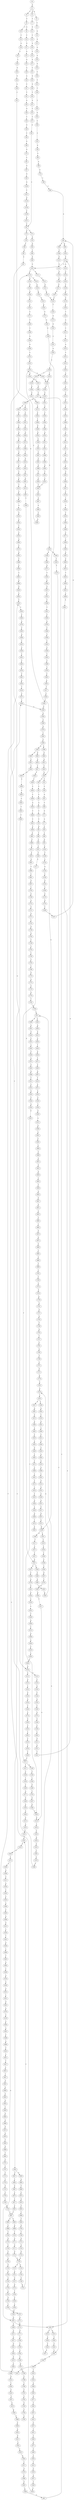 strict digraph  {
	S0 -> S1 [ label = G ];
	S1 -> S2 [ label = A ];
	S1 -> S3 [ label = C ];
	S1 -> S4 [ label = G ];
	S2 -> S5 [ label = T ];
	S3 -> S6 [ label = T ];
	S4 -> S7 [ label = T ];
	S5 -> S8 [ label = A ];
	S6 -> S9 [ label = A ];
	S6 -> S10 [ label = C ];
	S7 -> S11 [ label = G ];
	S8 -> S12 [ label = A ];
	S9 -> S13 [ label = C ];
	S10 -> S14 [ label = C ];
	S11 -> S15 [ label = C ];
	S12 -> S16 [ label = A ];
	S13 -> S17 [ label = G ];
	S14 -> S18 [ label = A ];
	S15 -> S19 [ label = A ];
	S16 -> S20 [ label = A ];
	S17 -> S21 [ label = A ];
	S18 -> S22 [ label = C ];
	S19 -> S23 [ label = C ];
	S20 -> S24 [ label = A ];
	S21 -> S25 [ label = G ];
	S22 -> S26 [ label = C ];
	S23 -> S27 [ label = G ];
	S24 -> S28 [ label = C ];
	S25 -> S29 [ label = A ];
	S26 -> S30 [ label = G ];
	S27 -> S31 [ label = C ];
	S28 -> S32 [ label = T ];
	S29 -> S33 [ label = A ];
	S30 -> S34 [ label = G ];
	S31 -> S35 [ label = G ];
	S32 -> S36 [ label = T ];
	S33 -> S37 [ label = C ];
	S34 -> S38 [ label = A ];
	S35 -> S39 [ label = G ];
	S36 -> S40 [ label = T ];
	S37 -> S41 [ label = T ];
	S38 -> S42 [ label = C ];
	S39 -> S43 [ label = T ];
	S40 -> S44 [ label = G ];
	S41 -> S45 [ label = G ];
	S42 -> S46 [ label = G ];
	S43 -> S47 [ label = G ];
	S44 -> S48 [ label = C ];
	S45 -> S49 [ label = G ];
	S46 -> S50 [ label = C ];
	S46 -> S51 [ label = T ];
	S47 -> S52 [ label = C ];
	S48 -> S53 [ label = C ];
	S49 -> S54 [ label = C ];
	S50 -> S55 [ label = C ];
	S51 -> S56 [ label = C ];
	S52 -> S57 [ label = C ];
	S53 -> S58 [ label = G ];
	S54 -> S59 [ label = G ];
	S55 -> S60 [ label = C ];
	S56 -> S61 [ label = G ];
	S57 -> S62 [ label = G ];
	S58 -> S63 [ label = T ];
	S59 -> S64 [ label = C ];
	S60 -> S65 [ label = A ];
	S61 -> S66 [ label = T ];
	S62 -> S67 [ label = C ];
	S63 -> S68 [ label = A ];
	S64 -> S69 [ label = A ];
	S65 -> S70 [ label = T ];
	S66 -> S71 [ label = G ];
	S67 -> S72 [ label = C ];
	S67 -> S73 [ label = A ];
	S68 -> S74 [ label = G ];
	S69 -> S75 [ label = G ];
	S70 -> S76 [ label = C ];
	S71 -> S77 [ label = A ];
	S72 -> S78 [ label = G ];
	S73 -> S79 [ label = A ];
	S74 -> S80 [ label = C ];
	S75 -> S81 [ label = C ];
	S76 -> S82 [ label = G ];
	S77 -> S83 [ label = C ];
	S78 -> S84 [ label = G ];
	S79 -> S85 [ label = C ];
	S80 -> S86 [ label = C ];
	S81 -> S87 [ label = G ];
	S82 -> S88 [ label = T ];
	S83 -> S89 [ label = C ];
	S84 -> S90 [ label = T ];
	S85 -> S91 [ label = C ];
	S86 -> S92 [ label = G ];
	S87 -> S93 [ label = G ];
	S88 -> S94 [ label = C ];
	S89 -> S95 [ label = G ];
	S90 -> S96 [ label = G ];
	S91 -> S97 [ label = A ];
	S92 -> S98 [ label = G ];
	S92 -> S99 [ label = C ];
	S93 -> S100 [ label = G ];
	S94 -> S101 [ label = C ];
	S95 -> S102 [ label = G ];
	S96 -> S103 [ label = G ];
	S97 -> S104 [ label = G ];
	S98 -> S105 [ label = T ];
	S99 -> S106 [ label = T ];
	S100 -> S107 [ label = T ];
	S101 -> S108 [ label = T ];
	S102 -> S109 [ label = T ];
	S103 -> S110 [ label = T ];
	S103 -> S111 [ label = A ];
	S104 -> S112 [ label = A ];
	S104 -> S113 [ label = T ];
	S105 -> S114 [ label = G ];
	S106 -> S115 [ label = G ];
	S107 -> S116 [ label = G ];
	S108 -> S117 [ label = C ];
	S109 -> S118 [ label = C ];
	S110 -> S119 [ label = G ];
	S110 -> S120 [ label = T ];
	S111 -> S121 [ label = A ];
	S112 -> S122 [ label = A ];
	S113 -> S123 [ label = C ];
	S114 -> S124 [ label = A ];
	S114 -> S103 [ label = G ];
	S115 -> S125 [ label = G ];
	S116 -> S126 [ label = C ];
	S117 -> S127 [ label = T ];
	S118 -> S128 [ label = G ];
	S119 -> S129 [ label = G ];
	S120 -> S130 [ label = A ];
	S121 -> S131 [ label = G ];
	S122 -> S132 [ label = C ];
	S123 -> S133 [ label = G ];
	S124 -> S134 [ label = C ];
	S125 -> S135 [ label = A ];
	S126 -> S136 [ label = C ];
	S127 -> S137 [ label = T ];
	S127 -> S138 [ label = G ];
	S128 -> S139 [ label = C ];
	S129 -> S140 [ label = A ];
	S130 -> S141 [ label = G ];
	S131 -> S142 [ label = A ];
	S132 -> S143 [ label = A ];
	S133 -> S144 [ label = C ];
	S134 -> S145 [ label = G ];
	S135 -> S146 [ label = A ];
	S136 -> S147 [ label = G ];
	S137 -> S148 [ label = C ];
	S138 -> S149 [ label = T ];
	S139 -> S150 [ label = G ];
	S140 -> S151 [ label = A ];
	S141 -> S152 [ label = A ];
	S142 -> S153 [ label = A ];
	S143 -> S154 [ label = G ];
	S144 -> S155 [ label = G ];
	S145 -> S156 [ label = T ];
	S146 -> S157 [ label = G ];
	S147 -> S67 [ label = C ];
	S148 -> S158 [ label = T ];
	S149 -> S159 [ label = C ];
	S150 -> S160 [ label = T ];
	S151 -> S161 [ label = C ];
	S152 -> S162 [ label = A ];
	S153 -> S163 [ label = C ];
	S154 -> S164 [ label = C ];
	S155 -> S165 [ label = C ];
	S156 -> S166 [ label = G ];
	S157 -> S167 [ label = A ];
	S158 -> S168 [ label = C ];
	S159 -> S169 [ label = G ];
	S160 -> S170 [ label = A ];
	S161 -> S171 [ label = C ];
	S162 -> S172 [ label = G ];
	S163 -> S173 [ label = G ];
	S164 -> S174 [ label = C ];
	S165 -> S175 [ label = A ];
	S166 -> S176 [ label = G ];
	S167 -> S153 [ label = A ];
	S168 -> S177 [ label = G ];
	S169 -> S178 [ label = T ];
	S170 -> S179 [ label = G ];
	S171 -> S180 [ label = T ];
	S172 -> S181 [ label = G ];
	S173 -> S182 [ label = G ];
	S174 -> S183 [ label = G ];
	S175 -> S184 [ label = G ];
	S176 -> S185 [ label = G ];
	S177 -> S186 [ label = G ];
	S178 -> S187 [ label = G ];
	S179 -> S188 [ label = C ];
	S180 -> S189 [ label = C ];
	S181 -> S190 [ label = G ];
	S182 -> S191 [ label = C ];
	S183 -> S192 [ label = T ];
	S184 -> S193 [ label = C ];
	S185 -> S194 [ label = T ];
	S186 -> S195 [ label = A ];
	S187 -> S196 [ label = G ];
	S188 -> S197 [ label = C ];
	S189 -> S198 [ label = G ];
	S190 -> S199 [ label = G ];
	S191 -> S200 [ label = A ];
	S192 -> S201 [ label = C ];
	S193 -> S202 [ label = C ];
	S194 -> S203 [ label = A ];
	S195 -> S204 [ label = G ];
	S196 -> S205 [ label = T ];
	S197 -> S92 [ label = G ];
	S198 -> S206 [ label = G ];
	S199 -> S207 [ label = T ];
	S199 -> S208 [ label = G ];
	S200 -> S209 [ label = C ];
	S201 -> S210 [ label = C ];
	S202 -> S211 [ label = G ];
	S203 -> S212 [ label = C ];
	S204 -> S213 [ label = A ];
	S205 -> S214 [ label = A ];
	S206 -> S215 [ label = C ];
	S207 -> S216 [ label = C ];
	S208 -> S217 [ label = T ];
	S209 -> S218 [ label = C ];
	S209 -> S219 [ label = T ];
	S210 -> S220 [ label = T ];
	S211 -> S221 [ label = G ];
	S212 -> S222 [ label = T ];
	S213 -> S223 [ label = G ];
	S214 -> S224 [ label = C ];
	S215 -> S225 [ label = A ];
	S216 -> S226 [ label = T ];
	S217 -> S227 [ label = C ];
	S218 -> S228 [ label = G ];
	S219 -> S229 [ label = G ];
	S220 -> S230 [ label = C ];
	S221 -> S231 [ label = T ];
	S222 -> S232 [ label = A ];
	S223 -> S233 [ label = G ];
	S224 -> S234 [ label = C ];
	S225 -> S235 [ label = C ];
	S226 -> S236 [ label = C ];
	S227 -> S237 [ label = C ];
	S228 -> S238 [ label = A ];
	S228 -> S239 [ label = G ];
	S229 -> S240 [ label = G ];
	S230 -> S127 [ label = T ];
	S231 -> S114 [ label = G ];
	S232 -> S241 [ label = T ];
	S233 -> S242 [ label = T ];
	S234 -> S243 [ label = G ];
	S235 -> S244 [ label = G ];
	S235 -> S245 [ label = C ];
	S236 -> S246 [ label = T ];
	S237 -> S247 [ label = G ];
	S238 -> S248 [ label = G ];
	S238 -> S249 [ label = A ];
	S239 -> S250 [ label = G ];
	S240 -> S251 [ label = G ];
	S241 -> S252 [ label = T ];
	S242 -> S253 [ label = C ];
	S243 -> S254 [ label = G ];
	S244 -> S255 [ label = C ];
	S245 -> S228 [ label = G ];
	S246 -> S256 [ label = C ];
	S247 -> S257 [ label = C ];
	S247 -> S258 [ label = T ];
	S248 -> S259 [ label = T ];
	S249 -> S260 [ label = T ];
	S250 -> S261 [ label = A ];
	S251 -> S262 [ label = A ];
	S252 -> S263 [ label = G ];
	S253 -> S264 [ label = C ];
	S254 -> S265 [ label = T ];
	S255 -> S266 [ label = G ];
	S256 -> S267 [ label = G ];
	S257 -> S268 [ label = C ];
	S258 -> S269 [ label = C ];
	S259 -> S270 [ label = C ];
	S260 -> S271 [ label = G ];
	S261 -> S272 [ label = A ];
	S262 -> S273 [ label = A ];
	S263 -> S274 [ label = G ];
	S264 -> S275 [ label = C ];
	S265 -> S276 [ label = G ];
	S266 -> S277 [ label = C ];
	S267 -> S278 [ label = T ];
	S268 -> S279 [ label = G ];
	S269 -> S280 [ label = G ];
	S270 -> S281 [ label = C ];
	S271 -> S282 [ label = T ];
	S272 -> S283 [ label = T ];
	S273 -> S284 [ label = C ];
	S274 -> S285 [ label = A ];
	S275 -> S286 [ label = A ];
	S275 -> S287 [ label = G ];
	S276 -> S288 [ label = G ];
	S277 -> S289 [ label = G ];
	S278 -> S290 [ label = G ];
	S279 -> S291 [ label = G ];
	S280 -> S292 [ label = G ];
	S281 -> S293 [ label = A ];
	S282 -> S294 [ label = A ];
	S283 -> S295 [ label = T ];
	S284 -> S296 [ label = T ];
	S285 -> S297 [ label = A ];
	S286 -> S298 [ label = G ];
	S287 -> S299 [ label = G ];
	S287 -> S300 [ label = A ];
	S288 -> S110 [ label = T ];
	S289 -> S301 [ label = C ];
	S289 -> S302 [ label = G ];
	S290 -> S303 [ label = G ];
	S291 -> S304 [ label = A ];
	S292 -> S305 [ label = A ];
	S293 -> S306 [ label = G ];
	S294 -> S307 [ label = G ];
	S295 -> S308 [ label = G ];
	S296 -> S309 [ label = G ];
	S297 -> S310 [ label = C ];
	S298 -> S311 [ label = A ];
	S299 -> S312 [ label = A ];
	S300 -> S313 [ label = G ];
	S300 -> S314 [ label = A ];
	S301 -> S315 [ label = G ];
	S302 -> S316 [ label = C ];
	S303 -> S317 [ label = T ];
	S304 -> S318 [ label = A ];
	S305 -> S319 [ label = A ];
	S306 -> S320 [ label = T ];
	S306 -> S321 [ label = C ];
	S307 -> S322 [ label = T ];
	S308 -> S323 [ label = A ];
	S309 -> S324 [ label = G ];
	S310 -> S325 [ label = G ];
	S311 -> S326 [ label = G ];
	S312 -> S327 [ label = G ];
	S313 -> S328 [ label = T ];
	S314 -> S329 [ label = G ];
	S315 -> S330 [ label = T ];
	S316 -> S331 [ label = T ];
	S317 -> S214 [ label = A ];
	S318 -> S332 [ label = C ];
	S319 -> S333 [ label = C ];
	S320 -> S334 [ label = A ];
	S321 -> S335 [ label = T ];
	S322 -> S336 [ label = T ];
	S323 -> S337 [ label = A ];
	S324 -> S338 [ label = A ];
	S325 -> S339 [ label = G ];
	S326 -> S340 [ label = C ];
	S327 -> S341 [ label = G ];
	S328 -> S342 [ label = C ];
	S329 -> S343 [ label = T ];
	S330 -> S344 [ label = C ];
	S331 -> S345 [ label = G ];
	S332 -> S346 [ label = T ];
	S333 -> S347 [ label = A ];
	S333 -> S348 [ label = T ];
	S334 -> S349 [ label = G ];
	S335 -> S350 [ label = T ];
	S336 -> S351 [ label = T ];
	S337 -> S352 [ label = C ];
	S338 -> S353 [ label = C ];
	S339 -> S354 [ label = T ];
	S340 -> S355 [ label = C ];
	S341 -> S356 [ label = C ];
	S342 -> S281 [ label = C ];
	S343 -> S357 [ label = C ];
	S344 -> S358 [ label = G ];
	S345 -> S359 [ label = G ];
	S346 -> S360 [ label = G ];
	S347 -> S361 [ label = G ];
	S348 -> S362 [ label = A ];
	S349 -> S363 [ label = G ];
	S350 -> S364 [ label = C ];
	S351 -> S365 [ label = C ];
	S352 -> S366 [ label = C ];
	S353 -> S367 [ label = C ];
	S354 -> S368 [ label = A ];
	S355 -> S369 [ label = A ];
	S356 -> S370 [ label = G ];
	S357 -> S371 [ label = G ];
	S358 -> S372 [ label = A ];
	S359 -> S373 [ label = A ];
	S360 -> S374 [ label = C ];
	S361 -> S375 [ label = G ];
	S362 -> S376 [ label = C ];
	S363 -> S377 [ label = G ];
	S364 -> S378 [ label = A ];
	S365 -> S379 [ label = A ];
	S366 -> S380 [ label = C ];
	S367 -> S381 [ label = C ];
	S368 -> S382 [ label = C ];
	S369 -> S383 [ label = C ];
	S370 -> S384 [ label = T ];
	S371 -> S385 [ label = C ];
	S371 -> S386 [ label = A ];
	S372 -> S387 [ label = C ];
	S373 -> S388 [ label = A ];
	S374 -> S389 [ label = A ];
	S375 -> S390 [ label = A ];
	S376 -> S391 [ label = A ];
	S377 -> S392 [ label = T ];
	S378 -> S393 [ label = C ];
	S379 -> S394 [ label = C ];
	S380 -> S395 [ label = G ];
	S381 -> S396 [ label = G ];
	S382 -> S397 [ label = G ];
	S383 -> S398 [ label = G ];
	S384 -> S399 [ label = G ];
	S385 -> S400 [ label = G ];
	S386 -> S401 [ label = G ];
	S387 -> S402 [ label = G ];
	S388 -> S403 [ label = T ];
	S389 -> S404 [ label = A ];
	S390 -> S405 [ label = A ];
	S391 -> S406 [ label = A ];
	S392 -> S407 [ label = C ];
	S393 -> S408 [ label = G ];
	S394 -> S409 [ label = T ];
	S395 -> S410 [ label = T ];
	S396 -> S411 [ label = T ];
	S397 -> S412 [ label = A ];
	S398 -> S413 [ label = G ];
	S399 -> S414 [ label = G ];
	S400 -> S415 [ label = G ];
	S401 -> S416 [ label = G ];
	S402 -> S417 [ label = C ];
	S403 -> S418 [ label = G ];
	S404 -> S419 [ label = C ];
	S405 -> S420 [ label = T ];
	S406 -> S421 [ label = C ];
	S407 -> S422 [ label = A ];
	S408 -> S423 [ label = C ];
	S409 -> S424 [ label = C ];
	S410 -> S425 [ label = C ];
	S411 -> S426 [ label = C ];
	S412 -> S427 [ label = A ];
	S413 -> S428 [ label = T ];
	S414 -> S429 [ label = T ];
	S415 -> S430 [ label = C ];
	S416 -> S431 [ label = T ];
	S417 -> S432 [ label = G ];
	S418 -> S433 [ label = G ];
	S419 -> S434 [ label = C ];
	S420 -> S435 [ label = A ];
	S421 -> S436 [ label = G ];
	S422 -> S437 [ label = C ];
	S423 -> S438 [ label = C ];
	S424 -> S439 [ label = C ];
	S425 -> S440 [ label = T ];
	S426 -> S440 [ label = T ];
	S427 -> S441 [ label = G ];
	S428 -> S442 [ label = T ];
	S429 -> S443 [ label = A ];
	S430 -> S444 [ label = T ];
	S431 -> S445 [ label = A ];
	S432 -> S446 [ label = C ];
	S433 -> S447 [ label = G ];
	S434 -> S448 [ label = A ];
	S435 -> S449 [ label = G ];
	S436 -> S450 [ label = A ];
	S437 -> S451 [ label = T ];
	S438 -> S452 [ label = C ];
	S439 -> S453 [ label = T ];
	S440 -> S454 [ label = C ];
	S441 -> S455 [ label = A ];
	S442 -> S456 [ label = A ];
	S443 -> S457 [ label = T ];
	S444 -> S458 [ label = A ];
	S445 -> S459 [ label = T ];
	S446 -> S460 [ label = C ];
	S447 -> S461 [ label = G ];
	S448 -> S104 [ label = G ];
	S449 -> S462 [ label = T ];
	S450 -> S463 [ label = A ];
	S451 -> S464 [ label = C ];
	S452 -> S465 [ label = T ];
	S453 -> S466 [ label = T ];
	S454 -> S467 [ label = G ];
	S455 -> S468 [ label = A ];
	S456 -> S469 [ label = C ];
	S457 -> S470 [ label = G ];
	S458 -> S471 [ label = T ];
	S459 -> S472 [ label = A ];
	S460 -> S473 [ label = T ];
	S461 -> S474 [ label = T ];
	S462 -> S475 [ label = C ];
	S463 -> S476 [ label = A ];
	S464 -> S477 [ label = G ];
	S465 -> S478 [ label = T ];
	S466 -> S479 [ label = T ];
	S467 -> S480 [ label = G ];
	S468 -> S481 [ label = G ];
	S469 -> S482 [ label = T ];
	S470 -> S483 [ label = A ];
	S471 -> S484 [ label = A ];
	S472 -> S485 [ label = A ];
	S473 -> S486 [ label = C ];
	S474 -> S487 [ label = C ];
	S475 -> S488 [ label = T ];
	S476 -> S489 [ label = A ];
	S477 -> S490 [ label = C ];
	S478 -> S491 [ label = C ];
	S479 -> S492 [ label = C ];
	S480 -> S493 [ label = C ];
	S481 -> S494 [ label = T ];
	S482 -> S495 [ label = G ];
	S483 -> S496 [ label = G ];
	S484 -> S497 [ label = G ];
	S485 -> S498 [ label = G ];
	S486 -> S499 [ label = G ];
	S487 -> S500 [ label = C ];
	S488 -> S501 [ label = C ];
	S489 -> S502 [ label = C ];
	S490 -> S503 [ label = T ];
	S491 -> S504 [ label = A ];
	S492 -> S505 [ label = A ];
	S493 -> S506 [ label = A ];
	S494 -> S507 [ label = G ];
	S495 -> S508 [ label = C ];
	S496 -> S509 [ label = C ];
	S497 -> S510 [ label = T ];
	S498 -> S511 [ label = T ];
	S499 -> S512 [ label = G ];
	S500 -> S247 [ label = G ];
	S501 -> S513 [ label = T ];
	S502 -> S514 [ label = A ];
	S503 -> S515 [ label = T ];
	S504 -> S516 [ label = T ];
	S505 -> S517 [ label = T ];
	S506 -> S235 [ label = C ];
	S507 -> S518 [ label = T ];
	S508 -> S519 [ label = A ];
	S509 -> S520 [ label = G ];
	S510 -> S521 [ label = A ];
	S511 -> S522 [ label = C ];
	S512 -> S523 [ label = G ];
	S513 -> S524 [ label = C ];
	S514 -> S525 [ label = G ];
	S515 -> S526 [ label = C ];
	S516 -> S527 [ label = C ];
	S517 -> S528 [ label = C ];
	S518 -> S529 [ label = C ];
	S519 -> S530 [ label = G ];
	S520 -> S531 [ label = G ];
	S521 -> S532 [ label = G ];
	S522 -> S533 [ label = G ];
	S523 -> S534 [ label = C ];
	S524 -> S535 [ label = T ];
	S525 -> S536 [ label = A ];
	S526 -> S537 [ label = A ];
	S527 -> S538 [ label = C ];
	S528 -> S539 [ label = C ];
	S529 -> S540 [ label = C ];
	S530 -> S541 [ label = A ];
	S531 -> S542 [ label = T ];
	S532 -> S543 [ label = C ];
	S533 -> S544 [ label = T ];
	S534 -> S545 [ label = T ];
	S535 -> S546 [ label = G ];
	S536 -> S547 [ label = A ];
	S537 -> S548 [ label = T ];
	S538 -> S549 [ label = A ];
	S539 -> S549 [ label = A ];
	S540 -> S550 [ label = T ];
	S541 -> S551 [ label = C ];
	S542 -> S552 [ label = C ];
	S543 -> S553 [ label = C ];
	S544 -> S554 [ label = G ];
	S545 -> S555 [ label = C ];
	S546 -> S556 [ label = A ];
	S547 -> S557 [ label = G ];
	S548 -> S558 [ label = C ];
	S549 -> S559 [ label = G ];
	S550 -> S560 [ label = G ];
	S551 -> S561 [ label = G ];
	S552 -> S562 [ label = G ];
	S553 -> S563 [ label = G ];
	S554 -> S564 [ label = G ];
	S555 -> S565 [ label = A ];
	S556 -> S566 [ label = G ];
	S557 -> S567 [ label = G ];
	S558 -> S538 [ label = C ];
	S559 -> S568 [ label = A ];
	S560 -> S569 [ label = G ];
	S561 -> S570 [ label = G ];
	S562 -> S571 [ label = C ];
	S563 -> S572 [ label = A ];
	S564 -> S205 [ label = T ];
	S565 -> S573 [ label = C ];
	S566 -> S574 [ label = T ];
	S567 -> S575 [ label = G ];
	S568 -> S576 [ label = A ];
	S569 -> S577 [ label = C ];
	S570 -> S578 [ label = A ];
	S571 -> S579 [ label = A ];
	S572 -> S580 [ label = A ];
	S573 -> S581 [ label = G ];
	S574 -> S582 [ label = A ];
	S575 -> S199 [ label = G ];
	S576 -> S583 [ label = C ];
	S577 -> S584 [ label = C ];
	S578 -> S585 [ label = C ];
	S579 -> S586 [ label = C ];
	S580 -> S587 [ label = A ];
	S581 -> S588 [ label = T ];
	S583 -> S589 [ label = C ];
	S584 -> S590 [ label = T ];
	S585 -> S591 [ label = A ];
	S586 -> S592 [ label = G ];
	S587 -> S593 [ label = C ];
	S588 -> S594 [ label = C ];
	S589 -> S595 [ label = A ];
	S589 -> S596 [ label = G ];
	S590 -> S597 [ label = G ];
	S591 -> S598 [ label = C ];
	S592 -> S599 [ label = C ];
	S593 -> S600 [ label = C ];
	S594 -> S601 [ label = C ];
	S595 -> S602 [ label = G ];
	S595 -> S603 [ label = C ];
	S596 -> S604 [ label = G ];
	S597 -> S605 [ label = G ];
	S598 -> S606 [ label = A ];
	S599 -> S607 [ label = G ];
	S600 -> S608 [ label = C ];
	S601 -> S609 [ label = A ];
	S602 -> S610 [ label = A ];
	S603 -> S611 [ label = C ];
	S604 -> S612 [ label = A ];
	S605 -> S613 [ label = G ];
	S606 -> S614 [ label = C ];
	S607 -> S277 [ label = C ];
	S608 -> S615 [ label = C ];
	S609 -> S616 [ label = G ];
	S610 -> S617 [ label = C ];
	S611 -> S618 [ label = A ];
	S612 -> S619 [ label = C ];
	S613 -> S620 [ label = T ];
	S614 -> S621 [ label = C ];
	S615 -> S622 [ label = G ];
	S616 -> S623 [ label = C ];
	S617 -> S624 [ label = T ];
	S618 -> S625 [ label = C ];
	S619 -> S46 [ label = G ];
	S620 -> S626 [ label = C ];
	S621 -> S627 [ label = T ];
	S622 -> S628 [ label = A ];
	S623 -> S335 [ label = T ];
	S624 -> S629 [ label = C ];
	S625 -> S630 [ label = C ];
	S626 -> S631 [ label = C ];
	S627 -> S632 [ label = C ];
	S628 -> S633 [ label = C ];
	S629 -> S634 [ label = C ];
	S630 -> S635 [ label = C ];
	S631 -> S636 [ label = C ];
	S632 -> S637 [ label = T ];
	S633 -> S638 [ label = T ];
	S634 -> S639 [ label = C ];
	S635 -> S640 [ label = C ];
	S636 -> S641 [ label = G ];
	S637 -> S642 [ label = A ];
	S638 -> S643 [ label = A ];
	S639 -> S644 [ label = A ];
	S640 -> S645 [ label = T ];
	S641 -> S300 [ label = A ];
	S642 -> S646 [ label = G ];
	S643 -> S647 [ label = G ];
	S644 -> S648 [ label = T ];
	S645 -> S649 [ label = T ];
	S646 -> S650 [ label = A ];
	S647 -> S651 [ label = A ];
	S648 -> S652 [ label = C ];
	S649 -> S653 [ label = C ];
	S650 -> S654 [ label = A ];
	S651 -> S655 [ label = A ];
	S652 -> S656 [ label = T ];
	S653 -> S657 [ label = C ];
	S653 -> S658 [ label = G ];
	S654 -> S659 [ label = C ];
	S655 -> S660 [ label = T ];
	S656 -> S661 [ label = G ];
	S657 -> S662 [ label = T ];
	S658 -> S663 [ label = A ];
	S659 -> S664 [ label = G ];
	S660 -> S665 [ label = C ];
	S661 -> S666 [ label = C ];
	S662 -> S667 [ label = G ];
	S663 -> S668 [ label = T ];
	S664 -> S669 [ label = A ];
	S665 -> S670 [ label = G ];
	S666 -> S671 [ label = C ];
	S667 -> S672 [ label = T ];
	S668 -> S673 [ label = C ];
	S669 -> S674 [ label = G ];
	S670 -> S675 [ label = G ];
	S671 -> S676 [ label = A ];
	S672 -> S677 [ label = C ];
	S673 -> S678 [ label = G ];
	S674 -> S679 [ label = G ];
	S675 -> S680 [ label = G ];
	S676 -> S681 [ label = G ];
	S677 -> S682 [ label = C ];
	S678 -> S683 [ label = T ];
	S679 -> S684 [ label = T ];
	S680 -> S685 [ label = T ];
	S681 -> S686 [ label = T ];
	S682 -> S687 [ label = T ];
	S683 -> S688 [ label = T ];
	S684 -> S689 [ label = G ];
	S685 -> S690 [ label = A ];
	S686 -> S691 [ label = C ];
	S687 -> S692 [ label = A ];
	S687 -> S693 [ label = T ];
	S688 -> S694 [ label = T ];
	S689 -> S695 [ label = T ];
	S690 -> S696 [ label = T ];
	S691 -> S697 [ label = G ];
	S692 -> S698 [ label = C ];
	S693 -> S699 [ label = G ];
	S694 -> S700 [ label = G ];
	S695 -> S701 [ label = C ];
	S696 -> S702 [ label = C ];
	S697 -> S703 [ label = T ];
	S698 -> S704 [ label = T ];
	S699 -> S705 [ label = T ];
	S700 -> S706 [ label = T ];
	S701 -> S707 [ label = C ];
	S702 -> S708 [ label = C ];
	S703 -> S709 [ label = A ];
	S704 -> S710 [ label = A ];
	S705 -> S711 [ label = A ];
	S706 -> S712 [ label = A ];
	S707 -> S713 [ label = C ];
	S708 -> S714 [ label = C ];
	S709 -> S715 [ label = A ];
	S710 -> S716 [ label = C ];
	S711 -> S717 [ label = G ];
	S712 -> S718 [ label = G ];
	S713 -> S719 [ label = T ];
	S714 -> S720 [ label = G ];
	S715 -> S721 [ label = G ];
	S716 -> S722 [ label = C ];
	S717 -> S723 [ label = G ];
	S718 -> S724 [ label = G ];
	S719 -> S725 [ label = G ];
	S720 -> S726 [ label = A ];
	S721 -> S727 [ label = A ];
	S722 -> S728 [ label = A ];
	S723 -> S729 [ label = A ];
	S724 -> S729 [ label = A ];
	S725 -> S730 [ label = T ];
	S726 -> S731 [ label = A ];
	S727 -> S732 [ label = C ];
	S728 -> S733 [ label = G ];
	S729 -> S734 [ label = G ];
	S729 -> S735 [ label = A ];
	S730 -> S736 [ label = C ];
	S731 -> S737 [ label = A ];
	S732 -> S738 [ label = G ];
	S733 -> S739 [ label = G ];
	S734 -> S740 [ label = A ];
	S735 -> S741 [ label = A ];
	S736 -> S742 [ label = C ];
	S737 -> S743 [ label = G ];
	S738 -> S744 [ label = G ];
	S739 -> S745 [ label = A ];
	S740 -> S746 [ label = G ];
	S741 -> S747 [ label = G ];
	S742 -> S687 [ label = T ];
	S743 -> S748 [ label = T ];
	S744 -> S749 [ label = C ];
	S745 -> S750 [ label = G ];
	S746 -> S751 [ label = G ];
	S747 -> S752 [ label = G ];
	S748 -> S753 [ label = G ];
	S749 -> S754 [ label = T ];
	S750 -> S755 [ label = A ];
	S751 -> S242 [ label = T ];
	S752 -> S756 [ label = T ];
	S753 -> S757 [ label = T ];
	S754 -> S758 [ label = C ];
	S755 -> S759 [ label = G ];
	S756 -> S760 [ label = C ];
	S757 -> S761 [ label = C ];
	S758 -> S762 [ label = T ];
	S759 -> S763 [ label = T ];
	S760 -> S764 [ label = C ];
	S761 -> S765 [ label = G ];
	S762 -> S766 [ label = C ];
	S763 -> S767 [ label = C ];
	S764 -> S768 [ label = C ];
	S765 -> S769 [ label = T ];
	S766 -> S770 [ label = G ];
	S767 -> S771 [ label = A ];
	S768 -> S287 [ label = G ];
	S769 -> S772 [ label = C ];
	S770 -> S773 [ label = A ];
	S771 -> S774 [ label = G ];
	S772 -> S775 [ label = G ];
	S773 -> S776 [ label = A ];
	S774 -> S777 [ label = G ];
	S775 -> S778 [ label = G ];
	S776 -> S779 [ label = G ];
	S777 -> S780 [ label = A ];
	S778 -> S781 [ label = A ];
	S779 -> S782 [ label = T ];
	S780 -> S783 [ label = C ];
	S781 -> S319 [ label = A ];
	S782 -> S784 [ label = C ];
	S783 -> S785 [ label = C ];
	S784 -> S371 [ label = G ];
	S785 -> S786 [ label = A ];
	S786 -> S787 [ label = G ];
	S787 -> S788 [ label = T ];
	S788 -> S789 [ label = C ];
	S789 -> S790 [ label = T ];
	S790 -> S791 [ label = C ];
	S791 -> S792 [ label = T ];
	S792 -> S793 [ label = G ];
	S793 -> S794 [ label = T ];
	S794 -> S795 [ label = A ];
}
